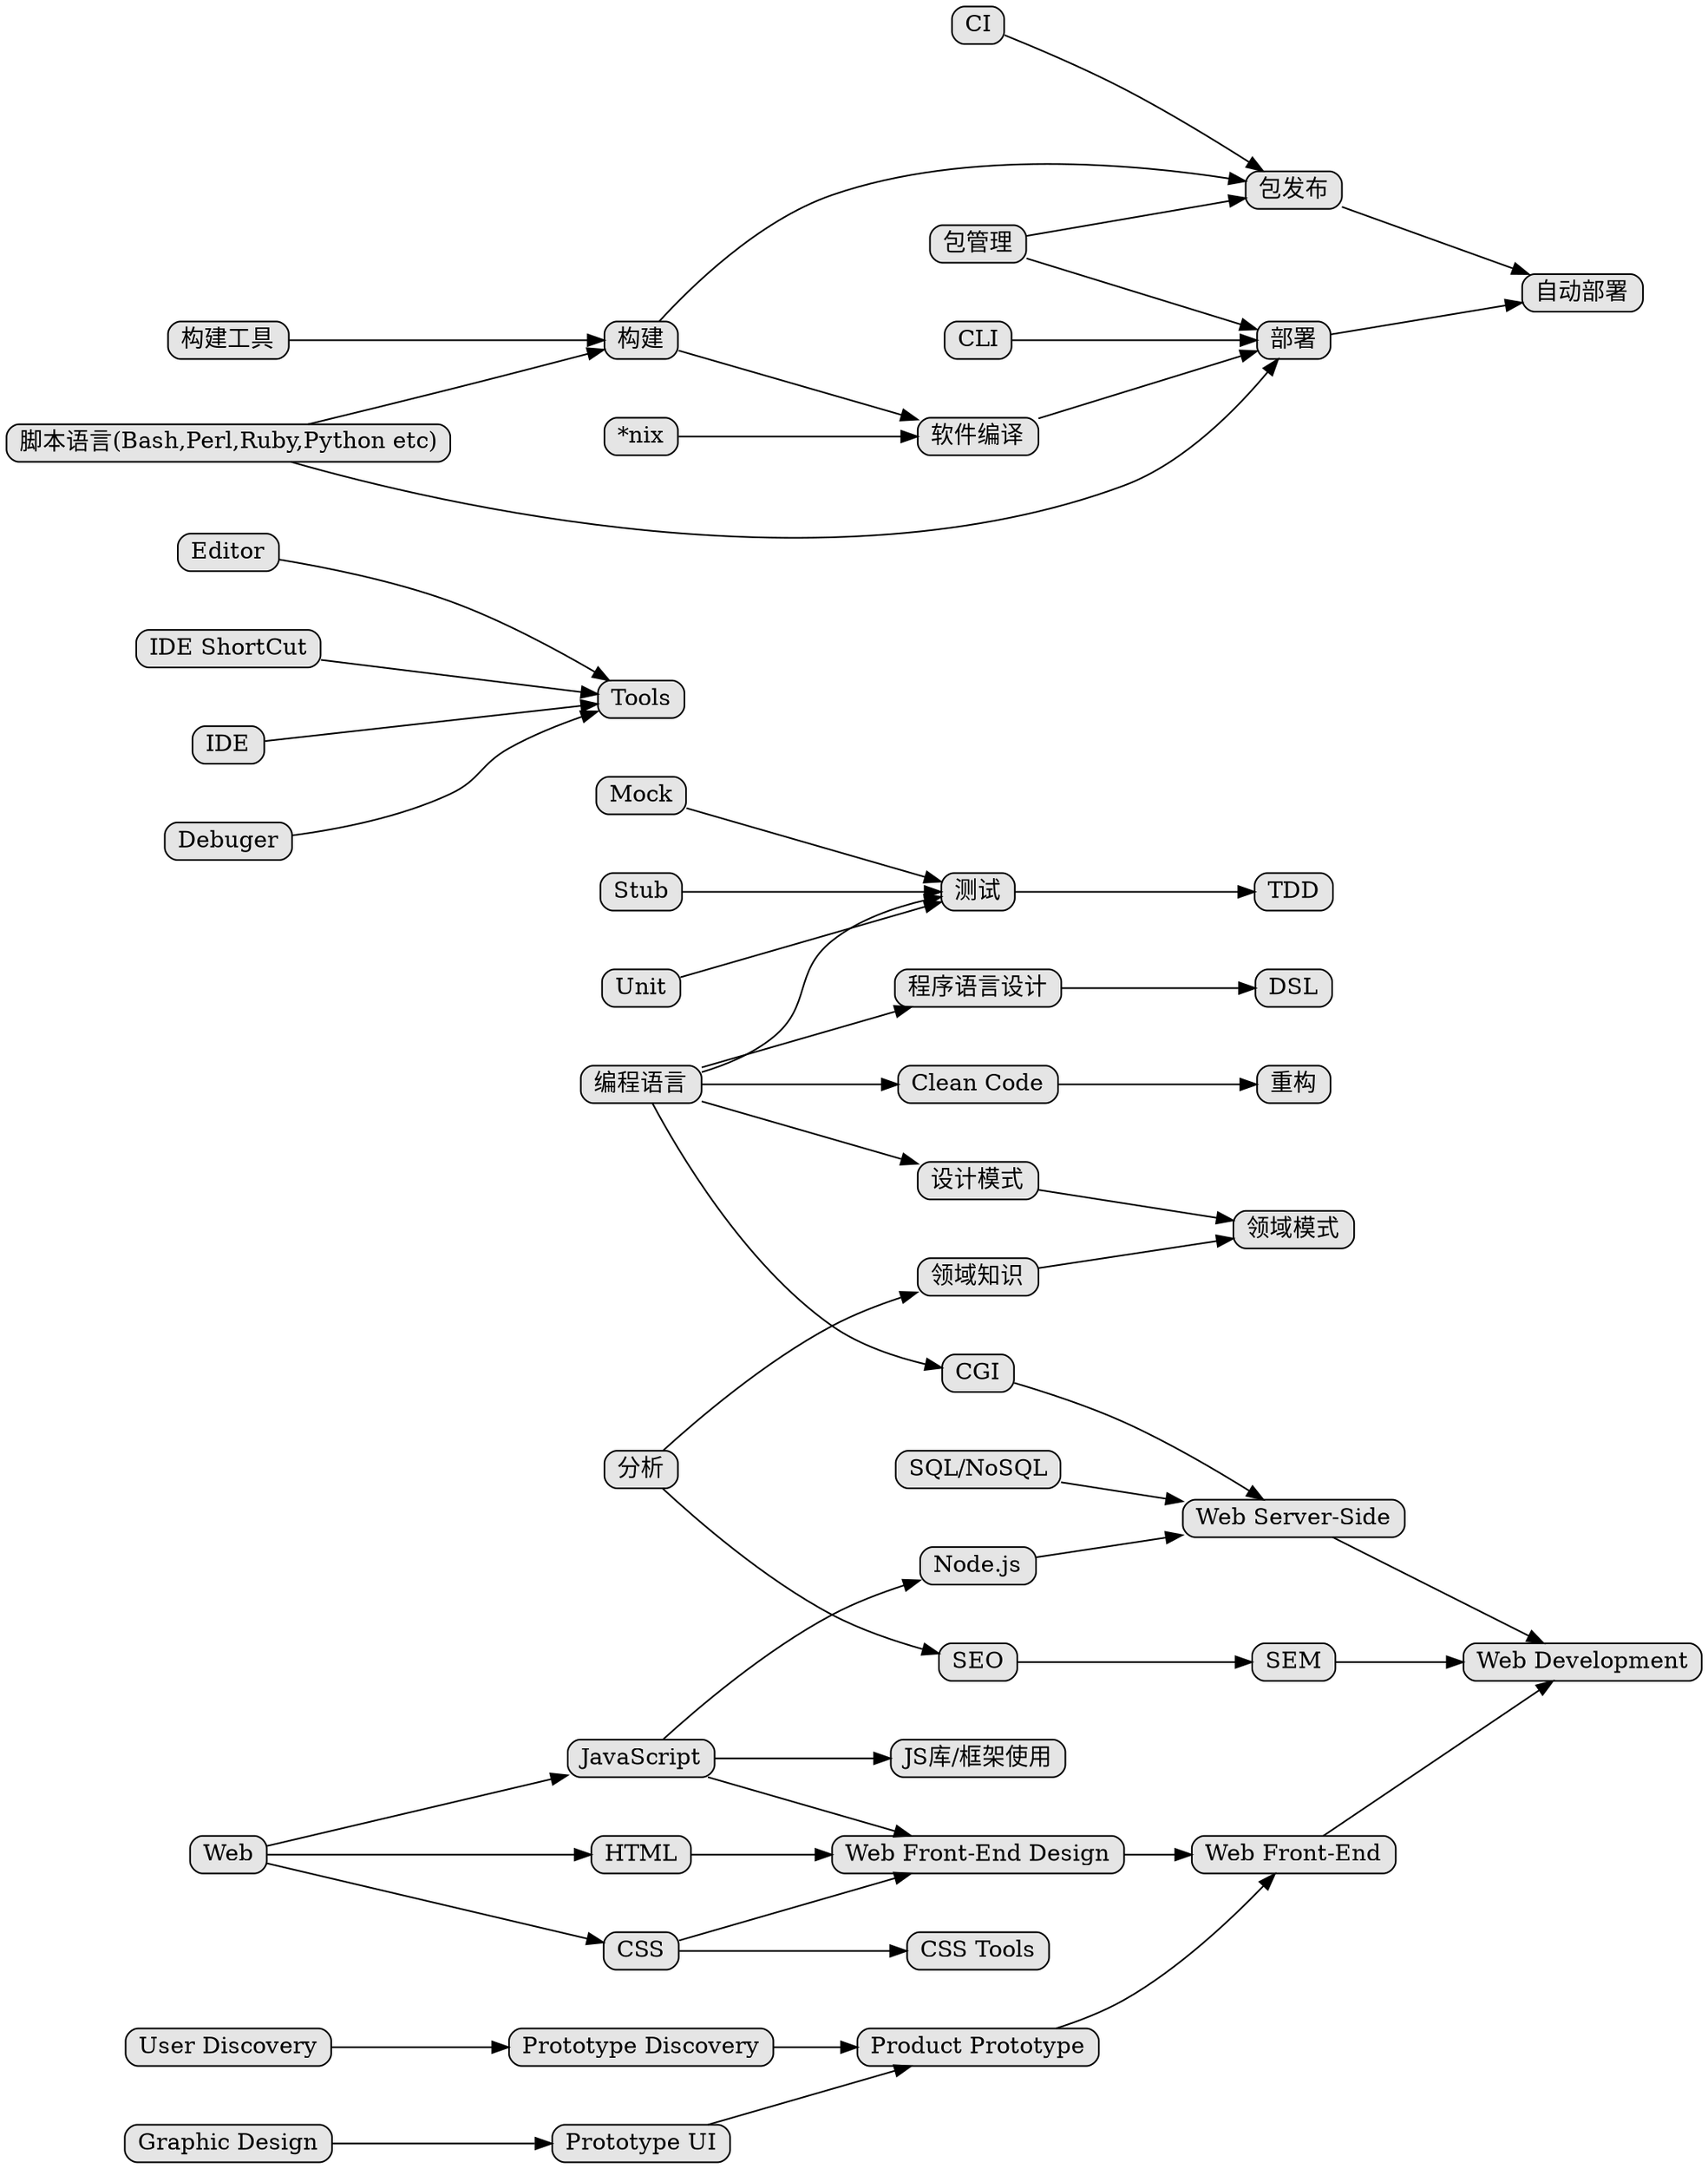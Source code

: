 digraph tree
{
    nodesep=0.5;
    charset="UTF-8";
    rankdir=LR;
    fixedsize=true;
    node [style="rounded,filled", width=0, height=0, shape=box, fillcolor="#E5E5E5", concentrate=true]

    "编程语言" -> "CGI"
    "CGI" -> "Web Server-Side"
    Web -> "JavaScript" -> "Web Front-End Design"
    Web -> "HTML" -> "Web Front-End Design"
    Web -> "CSS" -> "Web Front-End Design"
    "Graphic Design" -> "Prototype UI" -> "Product Prototype"
    "User Discovery" -> "Prototype Discovery" -> "Product Prototype"
    "Web Front-End Design" -> "Web Front-End"
    "Product Prototype" -> "Web Front-End"
    "SEM" -> "Web Development"

    "CSS" -> "CSS Tools"
    "JavaScript" -> "Node.js" -> "Web Server-Side"
    "JavaScript" -> "JS库/框架使用"
    "SQL/NoSQL" -> "Web Server-Side"
    "Web Server-Side" -> "Web Development"
    "Web Front-End" -> "Web Development"

    "编程语言" -> "设计模式" -> "领域模式"
    "编程语言" -> "测试"
    "测试" -> "TDD"
    "Mock" -> "测试"
    "Stub" -> "测试"
    "Unit" -> "测试"
    "编程语言" -> "Clean Code"
    "Clean Code" -> "重构"
    "分析" -> "领域知识" -> "领域模式"
    "分析" -> "SEO" -> "SEM"
    "编程语言" -> "程序语言设计" -> "DSL"

    "Editor" -> "Tools"
    "IDE ShortCut" -> "Tools"
    "IDE" -> "Tools"
    "Debuger" -> "Tools"

    "包管理" -> "部署"
    "CI" -> "包发布"
    "构建工具" -> "构建"
    "构建" -> "包发布"
    "部署" -> "自动部署"
    "包管理" -> "包发布" -> "自动部署"
    "CLI" -> "部署"
    "脚本语言(Bash,Perl,Ruby,Python etc)" -> "部署"
    "脚本语言(Bash,Perl,Ruby,Python etc)" -> "构建"
    "*nix" -> "软件编译" -> "部署"
    "构建" -> "软件编译"

}
